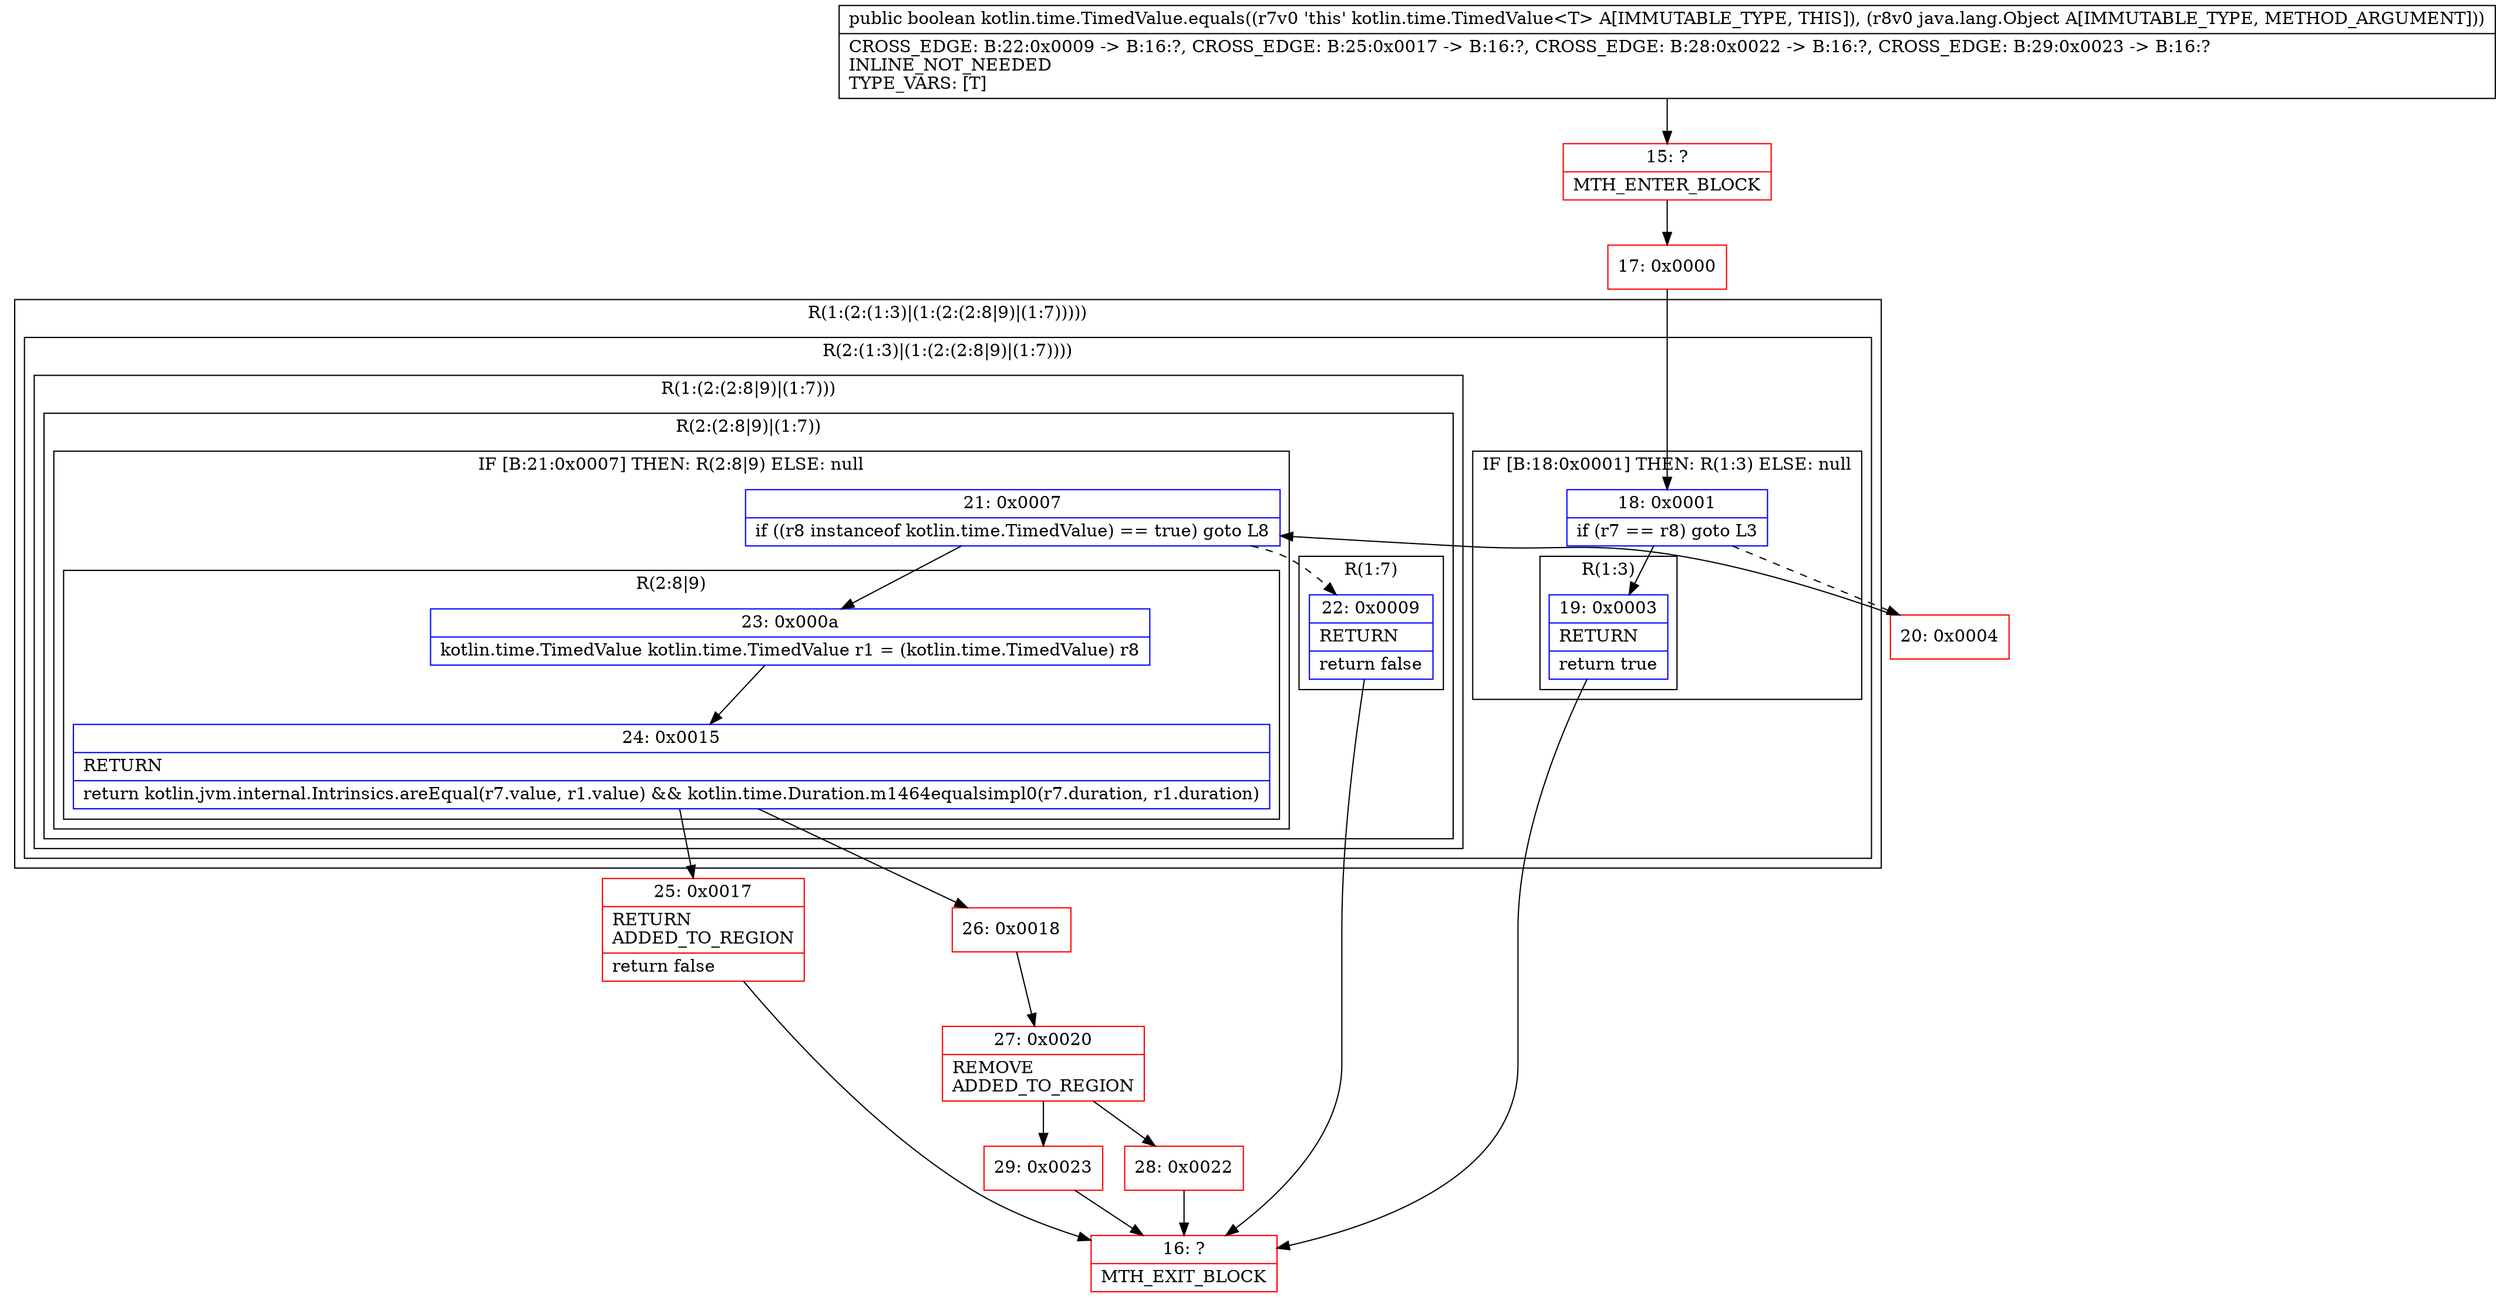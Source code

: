 digraph "CFG forkotlin.time.TimedValue.equals(Ljava\/lang\/Object;)Z" {
subgraph cluster_Region_1381549280 {
label = "R(1:(2:(1:3)|(1:(2:(2:8|9)|(1:7)))))";
node [shape=record,color=blue];
subgraph cluster_Region_231943338 {
label = "R(2:(1:3)|(1:(2:(2:8|9)|(1:7))))";
node [shape=record,color=blue];
subgraph cluster_IfRegion_1532423421 {
label = "IF [B:18:0x0001] THEN: R(1:3) ELSE: null";
node [shape=record,color=blue];
Node_18 [shape=record,label="{18\:\ 0x0001|if (r7 == r8) goto L3\l}"];
subgraph cluster_Region_144114738 {
label = "R(1:3)";
node [shape=record,color=blue];
Node_19 [shape=record,label="{19\:\ 0x0003|RETURN\l|return true\l}"];
}
}
subgraph cluster_Region_486321668 {
label = "R(1:(2:(2:8|9)|(1:7)))";
node [shape=record,color=blue];
subgraph cluster_Region_140408653 {
label = "R(2:(2:8|9)|(1:7))";
node [shape=record,color=blue];
subgraph cluster_IfRegion_1686328255 {
label = "IF [B:21:0x0007] THEN: R(2:8|9) ELSE: null";
node [shape=record,color=blue];
Node_21 [shape=record,label="{21\:\ 0x0007|if ((r8 instanceof kotlin.time.TimedValue) == true) goto L8\l}"];
subgraph cluster_Region_1504878071 {
label = "R(2:8|9)";
node [shape=record,color=blue];
Node_23 [shape=record,label="{23\:\ 0x000a|kotlin.time.TimedValue kotlin.time.TimedValue r1 = (kotlin.time.TimedValue) r8\l}"];
Node_24 [shape=record,label="{24\:\ 0x0015|RETURN\l|return kotlin.jvm.internal.Intrinsics.areEqual(r7.value, r1.value) && kotlin.time.Duration.m1464equalsimpl0(r7.duration, r1.duration)\l}"];
}
}
subgraph cluster_Region_1409645961 {
label = "R(1:7)";
node [shape=record,color=blue];
Node_22 [shape=record,label="{22\:\ 0x0009|RETURN\l|return false\l}"];
}
}
}
}
}
Node_15 [shape=record,color=red,label="{15\:\ ?|MTH_ENTER_BLOCK\l}"];
Node_17 [shape=record,color=red,label="{17\:\ 0x0000}"];
Node_16 [shape=record,color=red,label="{16\:\ ?|MTH_EXIT_BLOCK\l}"];
Node_20 [shape=record,color=red,label="{20\:\ 0x0004}"];
Node_25 [shape=record,color=red,label="{25\:\ 0x0017|RETURN\lADDED_TO_REGION\l|return false\l}"];
Node_26 [shape=record,color=red,label="{26\:\ 0x0018}"];
Node_27 [shape=record,color=red,label="{27\:\ 0x0020|REMOVE\lADDED_TO_REGION\l}"];
Node_28 [shape=record,color=red,label="{28\:\ 0x0022}"];
Node_29 [shape=record,color=red,label="{29\:\ 0x0023}"];
MethodNode[shape=record,label="{public boolean kotlin.time.TimedValue.equals((r7v0 'this' kotlin.time.TimedValue\<T\> A[IMMUTABLE_TYPE, THIS]), (r8v0 java.lang.Object A[IMMUTABLE_TYPE, METHOD_ARGUMENT]))  | CROSS_EDGE: B:22:0x0009 \-\> B:16:?, CROSS_EDGE: B:25:0x0017 \-\> B:16:?, CROSS_EDGE: B:28:0x0022 \-\> B:16:?, CROSS_EDGE: B:29:0x0023 \-\> B:16:?\lINLINE_NOT_NEEDED\lTYPE_VARS: [T]\l}"];
MethodNode -> Node_15;Node_18 -> Node_19;
Node_18 -> Node_20[style=dashed];
Node_19 -> Node_16;
Node_21 -> Node_22[style=dashed];
Node_21 -> Node_23;
Node_23 -> Node_24;
Node_24 -> Node_25;
Node_24 -> Node_26;
Node_22 -> Node_16;
Node_15 -> Node_17;
Node_17 -> Node_18;
Node_20 -> Node_21;
Node_25 -> Node_16;
Node_26 -> Node_27;
Node_27 -> Node_28;
Node_27 -> Node_29;
Node_28 -> Node_16;
Node_29 -> Node_16;
}

